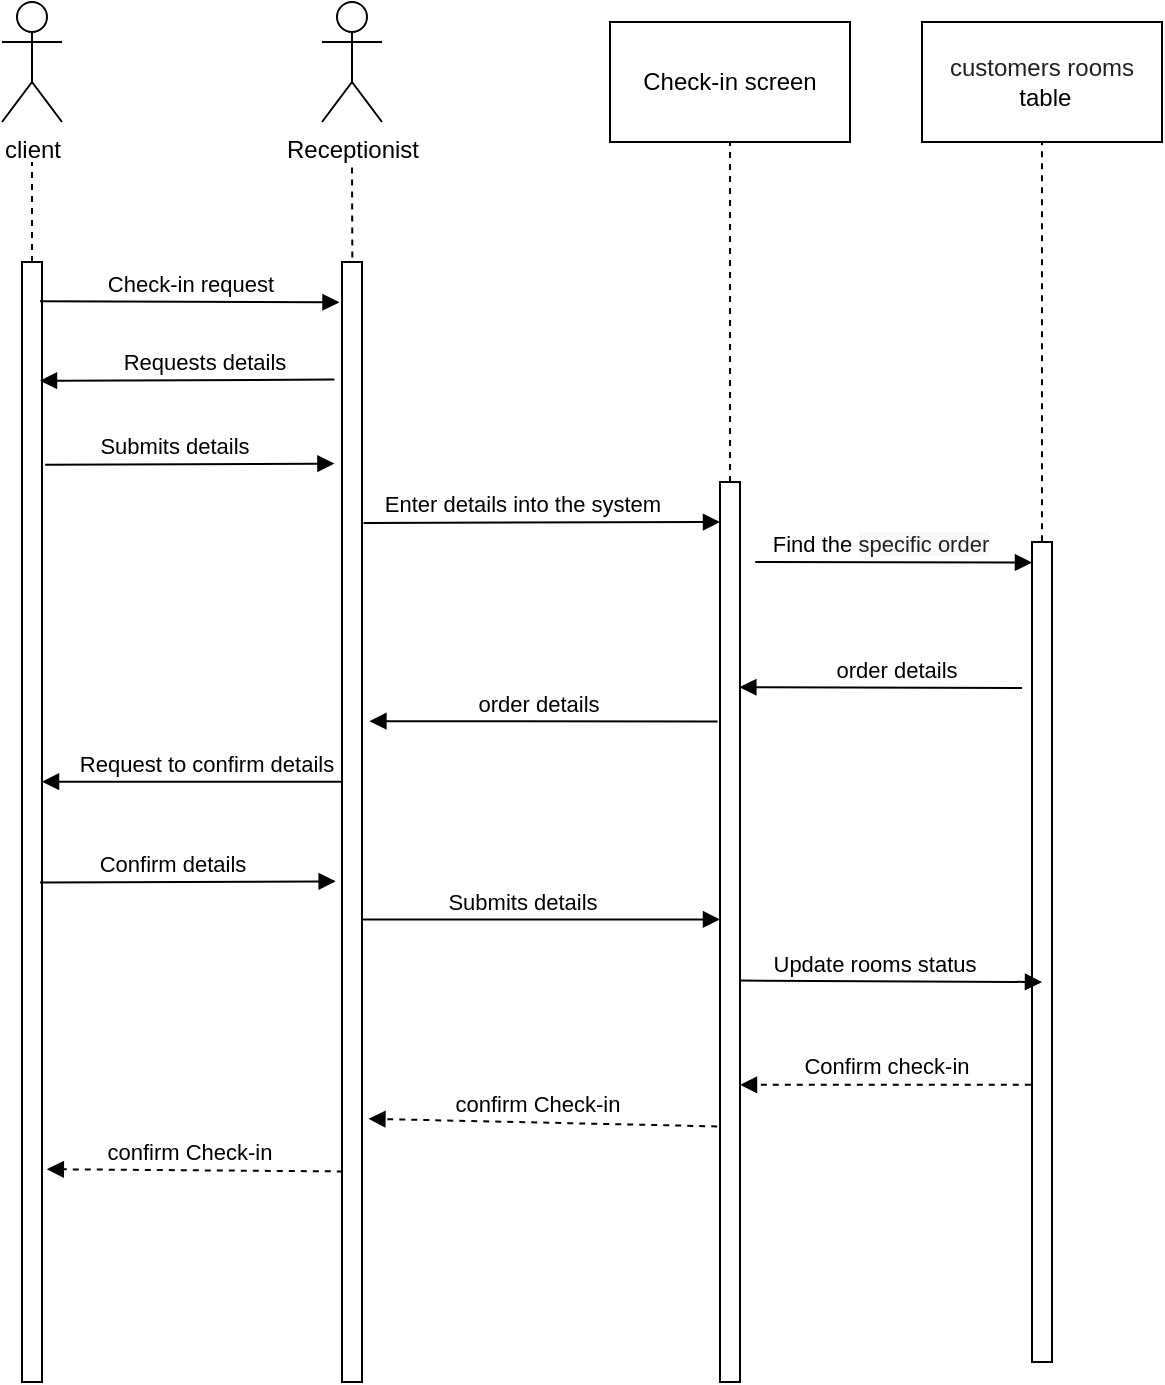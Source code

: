 <mxfile version="20.2.3" type="device"><diagram id="BkOEwMbp-eE3RYwUd-7v" name="Page-1"><mxGraphModel dx="861" dy="336" grid="1" gridSize="10" guides="1" tooltips="1" connect="1" arrows="1" fold="1" page="1" pageScale="1" pageWidth="827" pageHeight="1169" math="0" shadow="0"><root><mxCell id="0"/><mxCell id="1" parent="0"/><mxCell id="VX-zdeiBxqfdD2cTT4uE-33" value="client" style="shape=umlActor;verticalLabelPosition=bottom;verticalAlign=top;html=1;outlineConnect=0;" parent="1" vertex="1"><mxGeometry x="60" y="80" width="30" height="60" as="geometry"/></mxCell><mxCell id="VX-zdeiBxqfdD2cTT4uE-34" value="Receptionist" style="shape=umlActor;verticalLabelPosition=bottom;verticalAlign=top;html=1;outlineConnect=0;" parent="1" vertex="1"><mxGeometry x="220" y="80" width="30" height="60" as="geometry"/></mxCell><mxCell id="VX-zdeiBxqfdD2cTT4uE-35" value="Check-in screen" style="rounded=0;whiteSpace=wrap;html=1;" parent="1" vertex="1"><mxGeometry x="364" y="90" width="120" height="60" as="geometry"/></mxCell><mxCell id="VX-zdeiBxqfdD2cTT4uE-36" value="&lt;span style=&quot;color: rgb(32, 33, 36); font-family: arial, sans-serif; text-align: start; background-color: rgb(255, 255, 255);&quot;&gt;customers rooms&lt;br&gt;&lt;/span&gt;&amp;nbsp;table" style="rounded=0;whiteSpace=wrap;html=1;" parent="1" vertex="1"><mxGeometry x="520" y="90" width="120" height="60" as="geometry"/></mxCell><mxCell id="VX-zdeiBxqfdD2cTT4uE-39" value="" style="endArrow=none;dashed=1;html=1;rounded=0;entryX=0.5;entryY=1;entryDx=0;entryDy=0;exitX=0.5;exitY=-0.001;exitDx=0;exitDy=0;exitPerimeter=0;" parent="1" source="VX-zdeiBxqfdD2cTT4uE-53" target="VX-zdeiBxqfdD2cTT4uE-36" edge="1"><mxGeometry width="50" height="50" relative="1" as="geometry"><mxPoint x="801.4" y="342.05" as="sourcePoint"/><mxPoint x="800" y="140" as="targetPoint"/></mxGeometry></mxCell><mxCell id="VX-zdeiBxqfdD2cTT4uE-40" value="" style="endArrow=none;dashed=1;html=1;rounded=0;entryX=0.5;entryY=1;entryDx=0;entryDy=0;exitX=0.5;exitY=0;exitDx=0;exitDy=0;exitPerimeter=0;" parent="1" source="VX-zdeiBxqfdD2cTT4uE-52" target="VX-zdeiBxqfdD2cTT4uE-35" edge="1"><mxGeometry width="50" height="50" relative="1" as="geometry"><mxPoint x="424" y="220" as="sourcePoint"/><mxPoint x="554" y="270" as="targetPoint"/></mxGeometry></mxCell><mxCell id="VX-zdeiBxqfdD2cTT4uE-41" value="" style="endArrow=none;dashed=1;html=1;rounded=0;exitX=0.516;exitY=-0.004;exitDx=0;exitDy=0;exitPerimeter=0;" parent="1" source="VX-zdeiBxqfdD2cTT4uE-44" edge="1"><mxGeometry width="50" height="50" relative="1" as="geometry"><mxPoint x="235" y="200" as="sourcePoint"/><mxPoint x="235" y="160" as="targetPoint"/></mxGeometry></mxCell><mxCell id="VX-zdeiBxqfdD2cTT4uE-42" value="" style="endArrow=none;dashed=1;html=1;rounded=0;" parent="1" source="VX-zdeiBxqfdD2cTT4uE-43" edge="1"><mxGeometry width="50" height="50" relative="1" as="geometry"><mxPoint x="75" y="220" as="sourcePoint"/><mxPoint x="75" y="160" as="targetPoint"/></mxGeometry></mxCell><mxCell id="VX-zdeiBxqfdD2cTT4uE-43" value="" style="html=1;points=[];perimeter=orthogonalPerimeter;" parent="1" vertex="1"><mxGeometry x="70" y="210" width="10" height="560" as="geometry"/></mxCell><mxCell id="VX-zdeiBxqfdD2cTT4uE-44" value="" style="html=1;points=[];perimeter=orthogonalPerimeter;" parent="1" vertex="1"><mxGeometry x="230" y="210" width="10" height="560" as="geometry"/></mxCell><mxCell id="VX-zdeiBxqfdD2cTT4uE-45" value="Check-in request" style="html=1;verticalAlign=bottom;endArrow=block;rounded=0;exitX=0.9;exitY=0.035;exitDx=0;exitDy=0;exitPerimeter=0;entryX=-0.124;entryY=0.036;entryDx=0;entryDy=0;entryPerimeter=0;" parent="1" source="VX-zdeiBxqfdD2cTT4uE-43" target="VX-zdeiBxqfdD2cTT4uE-44" edge="1"><mxGeometry width="80" relative="1" as="geometry"><mxPoint x="110" y="230" as="sourcePoint"/><mxPoint x="200" y="230" as="targetPoint"/></mxGeometry></mxCell><mxCell id="VX-zdeiBxqfdD2cTT4uE-46" value="Submits details" style="html=1;verticalAlign=bottom;endArrow=block;rounded=0;exitX=1.028;exitY=0.587;exitDx=0;exitDy=0;exitPerimeter=0;" parent="1" source="VX-zdeiBxqfdD2cTT4uE-44" target="VX-zdeiBxqfdD2cTT4uE-52" edge="1"><mxGeometry x="-0.107" width="80" relative="1" as="geometry"><mxPoint x="270" y="610" as="sourcePoint"/><mxPoint x="410" y="610" as="targetPoint"/><mxPoint as="offset"/></mxGeometry></mxCell><mxCell id="VX-zdeiBxqfdD2cTT4uE-47" value="order details" style="html=1;verticalAlign=bottom;endArrow=block;rounded=0;entryX=0.968;entryY=0.228;entryDx=0;entryDy=0;entryPerimeter=0;" parent="1" target="VX-zdeiBxqfdD2cTT4uE-52" edge="1"><mxGeometry x="-0.107" width="80" relative="1" as="geometry"><mxPoint x="570" y="423" as="sourcePoint"/><mxPoint x="430" y="400" as="targetPoint"/><mxPoint as="offset"/></mxGeometry></mxCell><mxCell id="VX-zdeiBxqfdD2cTT4uE-48" value="Find the&amp;nbsp;&lt;span style=&quot;background-color: rgb(248, 249, 250); color: rgb(32, 33, 36); font-family: inherit; text-align: left;&quot;&gt;&lt;font style=&quot;font-size: 11px;&quot;&gt;specific order&lt;/font&gt;&lt;/span&gt;" style="html=1;verticalAlign=bottom;endArrow=block;rounded=0;" parent="1" edge="1"><mxGeometry x="-0.107" width="80" relative="1" as="geometry"><mxPoint x="436.6" y="360" as="sourcePoint"/><mxPoint x="575" y="360.24" as="targetPoint"/><mxPoint as="offset"/></mxGeometry></mxCell><mxCell id="VX-zdeiBxqfdD2cTT4uE-49" value="Enter details into the system" style="html=1;verticalAlign=bottom;endArrow=block;rounded=0;exitX=1.08;exitY=0.233;exitDx=0;exitDy=0;exitPerimeter=0;" parent="1" edge="1" source="VX-zdeiBxqfdD2cTT4uE-44"><mxGeometry x="-0.107" width="80" relative="1" as="geometry"><mxPoint x="249" y="340" as="sourcePoint"/><mxPoint x="419" y="340" as="targetPoint"/><mxPoint as="offset"/></mxGeometry></mxCell><mxCell id="VX-zdeiBxqfdD2cTT4uE-50" value="Submits details" style="html=1;verticalAlign=bottom;endArrow=block;rounded=0;exitX=1.156;exitY=0.181;exitDx=0;exitDy=0;exitPerimeter=0;entryX=-0.38;entryY=0.18;entryDx=0;entryDy=0;entryPerimeter=0;" parent="1" source="VX-zdeiBxqfdD2cTT4uE-43" target="VX-zdeiBxqfdD2cTT4uE-44" edge="1"><mxGeometry x="-0.107" width="80" relative="1" as="geometry"><mxPoint x="100" y="310" as="sourcePoint"/><mxPoint x="208.4" y="310.24" as="targetPoint"/><mxPoint as="offset"/></mxGeometry></mxCell><mxCell id="VX-zdeiBxqfdD2cTT4uE-51" value="Requests details" style="html=1;verticalAlign=bottom;endArrow=block;rounded=0;entryX=0.9;entryY=0.106;entryDx=0;entryDy=0;entryPerimeter=0;exitX=-0.38;exitY=0.105;exitDx=0;exitDy=0;exitPerimeter=0;" parent="1" source="VX-zdeiBxqfdD2cTT4uE-44" target="VX-zdeiBxqfdD2cTT4uE-43" edge="1"><mxGeometry x="-0.107" width="80" relative="1" as="geometry"><mxPoint x="200" y="267" as="sourcePoint"/><mxPoint x="110" y="267" as="targetPoint"/><mxPoint as="offset"/></mxGeometry></mxCell><mxCell id="VX-zdeiBxqfdD2cTT4uE-52" value="" style="html=1;points=[];perimeter=orthogonalPerimeter;" parent="1" vertex="1"><mxGeometry x="419" y="320" width="10" height="450" as="geometry"/></mxCell><mxCell id="VX-zdeiBxqfdD2cTT4uE-53" value="" style="html=1;points=[];perimeter=orthogonalPerimeter;" parent="1" vertex="1"><mxGeometry x="575" y="350" width="10" height="410" as="geometry"/></mxCell><mxCell id="VX-zdeiBxqfdD2cTT4uE-55" value="Request to confirm details" style="html=1;verticalAlign=bottom;endArrow=block;rounded=0;exitX=0.004;exitY=0.464;exitDx=0;exitDy=0;exitPerimeter=0;" parent="1" source="VX-zdeiBxqfdD2cTT4uE-44" target="VX-zdeiBxqfdD2cTT4uE-43" edge="1"><mxGeometry x="-0.091" width="80" relative="1" as="geometry"><mxPoint x="210" y="470" as="sourcePoint"/><mxPoint x="100" y="470" as="targetPoint"/><mxPoint as="offset"/></mxGeometry></mxCell><mxCell id="VX-zdeiBxqfdD2cTT4uE-56" value="order details" style="html=1;verticalAlign=bottom;endArrow=block;rounded=0;entryX=1.372;entryY=0.41;entryDx=0;entryDy=0;entryPerimeter=0;exitX=-0.12;exitY=0.266;exitDx=0;exitDy=0;exitPerimeter=0;" parent="1" source="VX-zdeiBxqfdD2cTT4uE-52" target="VX-zdeiBxqfdD2cTT4uE-44" edge="1"><mxGeometry x="0.026" width="80" relative="1" as="geometry"><mxPoint x="410" y="420" as="sourcePoint"/><mxPoint x="254" y="420" as="targetPoint"/><mxPoint as="offset"/></mxGeometry></mxCell><mxCell id="VX-zdeiBxqfdD2cTT4uE-57" value="Confirm details" style="html=1;verticalAlign=bottom;endArrow=block;rounded=0;exitX=0.9;exitY=0.554;exitDx=0;exitDy=0;exitPerimeter=0;entryX=-0.316;entryY=0.553;entryDx=0;entryDy=0;entryPerimeter=0;" parent="1" source="VX-zdeiBxqfdD2cTT4uE-43" target="VX-zdeiBxqfdD2cTT4uE-44" edge="1"><mxGeometry x="-0.107" width="80" relative="1" as="geometry"><mxPoint x="100" y="520" as="sourcePoint"/><mxPoint x="208.4" y="520.24" as="targetPoint"/><mxPoint as="offset"/></mxGeometry></mxCell><mxCell id="VX-zdeiBxqfdD2cTT4uE-60" value="confirm Check-in&amp;nbsp;" style="html=1;verticalAlign=bottom;endArrow=block;rounded=0;dashed=1;exitX=-0.14;exitY=0.716;exitDx=0;exitDy=0;exitPerimeter=0;entryX=1.32;entryY=0.765;entryDx=0;entryDy=0;entryPerimeter=0;" parent="1" source="VX-zdeiBxqfdD2cTT4uE-52" edge="1" target="VX-zdeiBxqfdD2cTT4uE-44"><mxGeometry x="0.013" width="80" relative="1" as="geometry"><mxPoint x="410" y="740" as="sourcePoint"/><mxPoint x="235" y="749" as="targetPoint"/><mxPoint as="offset"/></mxGeometry></mxCell><mxCell id="FZ_cIi4rx__IHkObysyI-5" value="Confirm check-in" style="html=1;verticalAlign=bottom;endArrow=block;rounded=0;dashed=1;exitX=-0.06;exitY=0.662;exitDx=0;exitDy=0;exitPerimeter=0;" edge="1" parent="1" source="VX-zdeiBxqfdD2cTT4uE-53" target="VX-zdeiBxqfdD2cTT4uE-52"><mxGeometry x="-0.004" width="80" relative="1" as="geometry"><mxPoint x="650" y="750" as="sourcePoint"/><mxPoint x="791" y="750" as="targetPoint"/><mxPoint as="offset"/></mxGeometry></mxCell><mxCell id="FZ_cIi4rx__IHkObysyI-6" value="confirm Check-in&amp;nbsp;" style="html=1;verticalAlign=bottom;endArrow=block;rounded=0;dashed=1;entryX=1.24;entryY=0.81;entryDx=0;entryDy=0;entryPerimeter=0;exitX=0.04;exitY=0.812;exitDx=0;exitDy=0;exitPerimeter=0;" edge="1" parent="1" source="VX-zdeiBxqfdD2cTT4uE-44" target="VX-zdeiBxqfdD2cTT4uE-43"><mxGeometry x="0.013" width="80" relative="1" as="geometry"><mxPoint x="210" y="660" as="sourcePoint"/><mxPoint x="55.6" y="660.0" as="targetPoint"/><mxPoint as="offset"/></mxGeometry></mxCell><mxCell id="FZ_cIi4rx__IHkObysyI-7" value="Update rooms status" style="html=1;verticalAlign=bottom;endArrow=block;rounded=0;exitX=0.993;exitY=0.554;exitDx=0;exitDy=0;exitPerimeter=0;" edge="1" parent="1" source="VX-zdeiBxqfdD2cTT4uE-52"><mxGeometry x="-0.107" width="80" relative="1" as="geometry"><mxPoint x="440" y="570" as="sourcePoint"/><mxPoint x="580" y="570" as="targetPoint"/><mxPoint as="offset"/></mxGeometry></mxCell></root></mxGraphModel></diagram></mxfile>